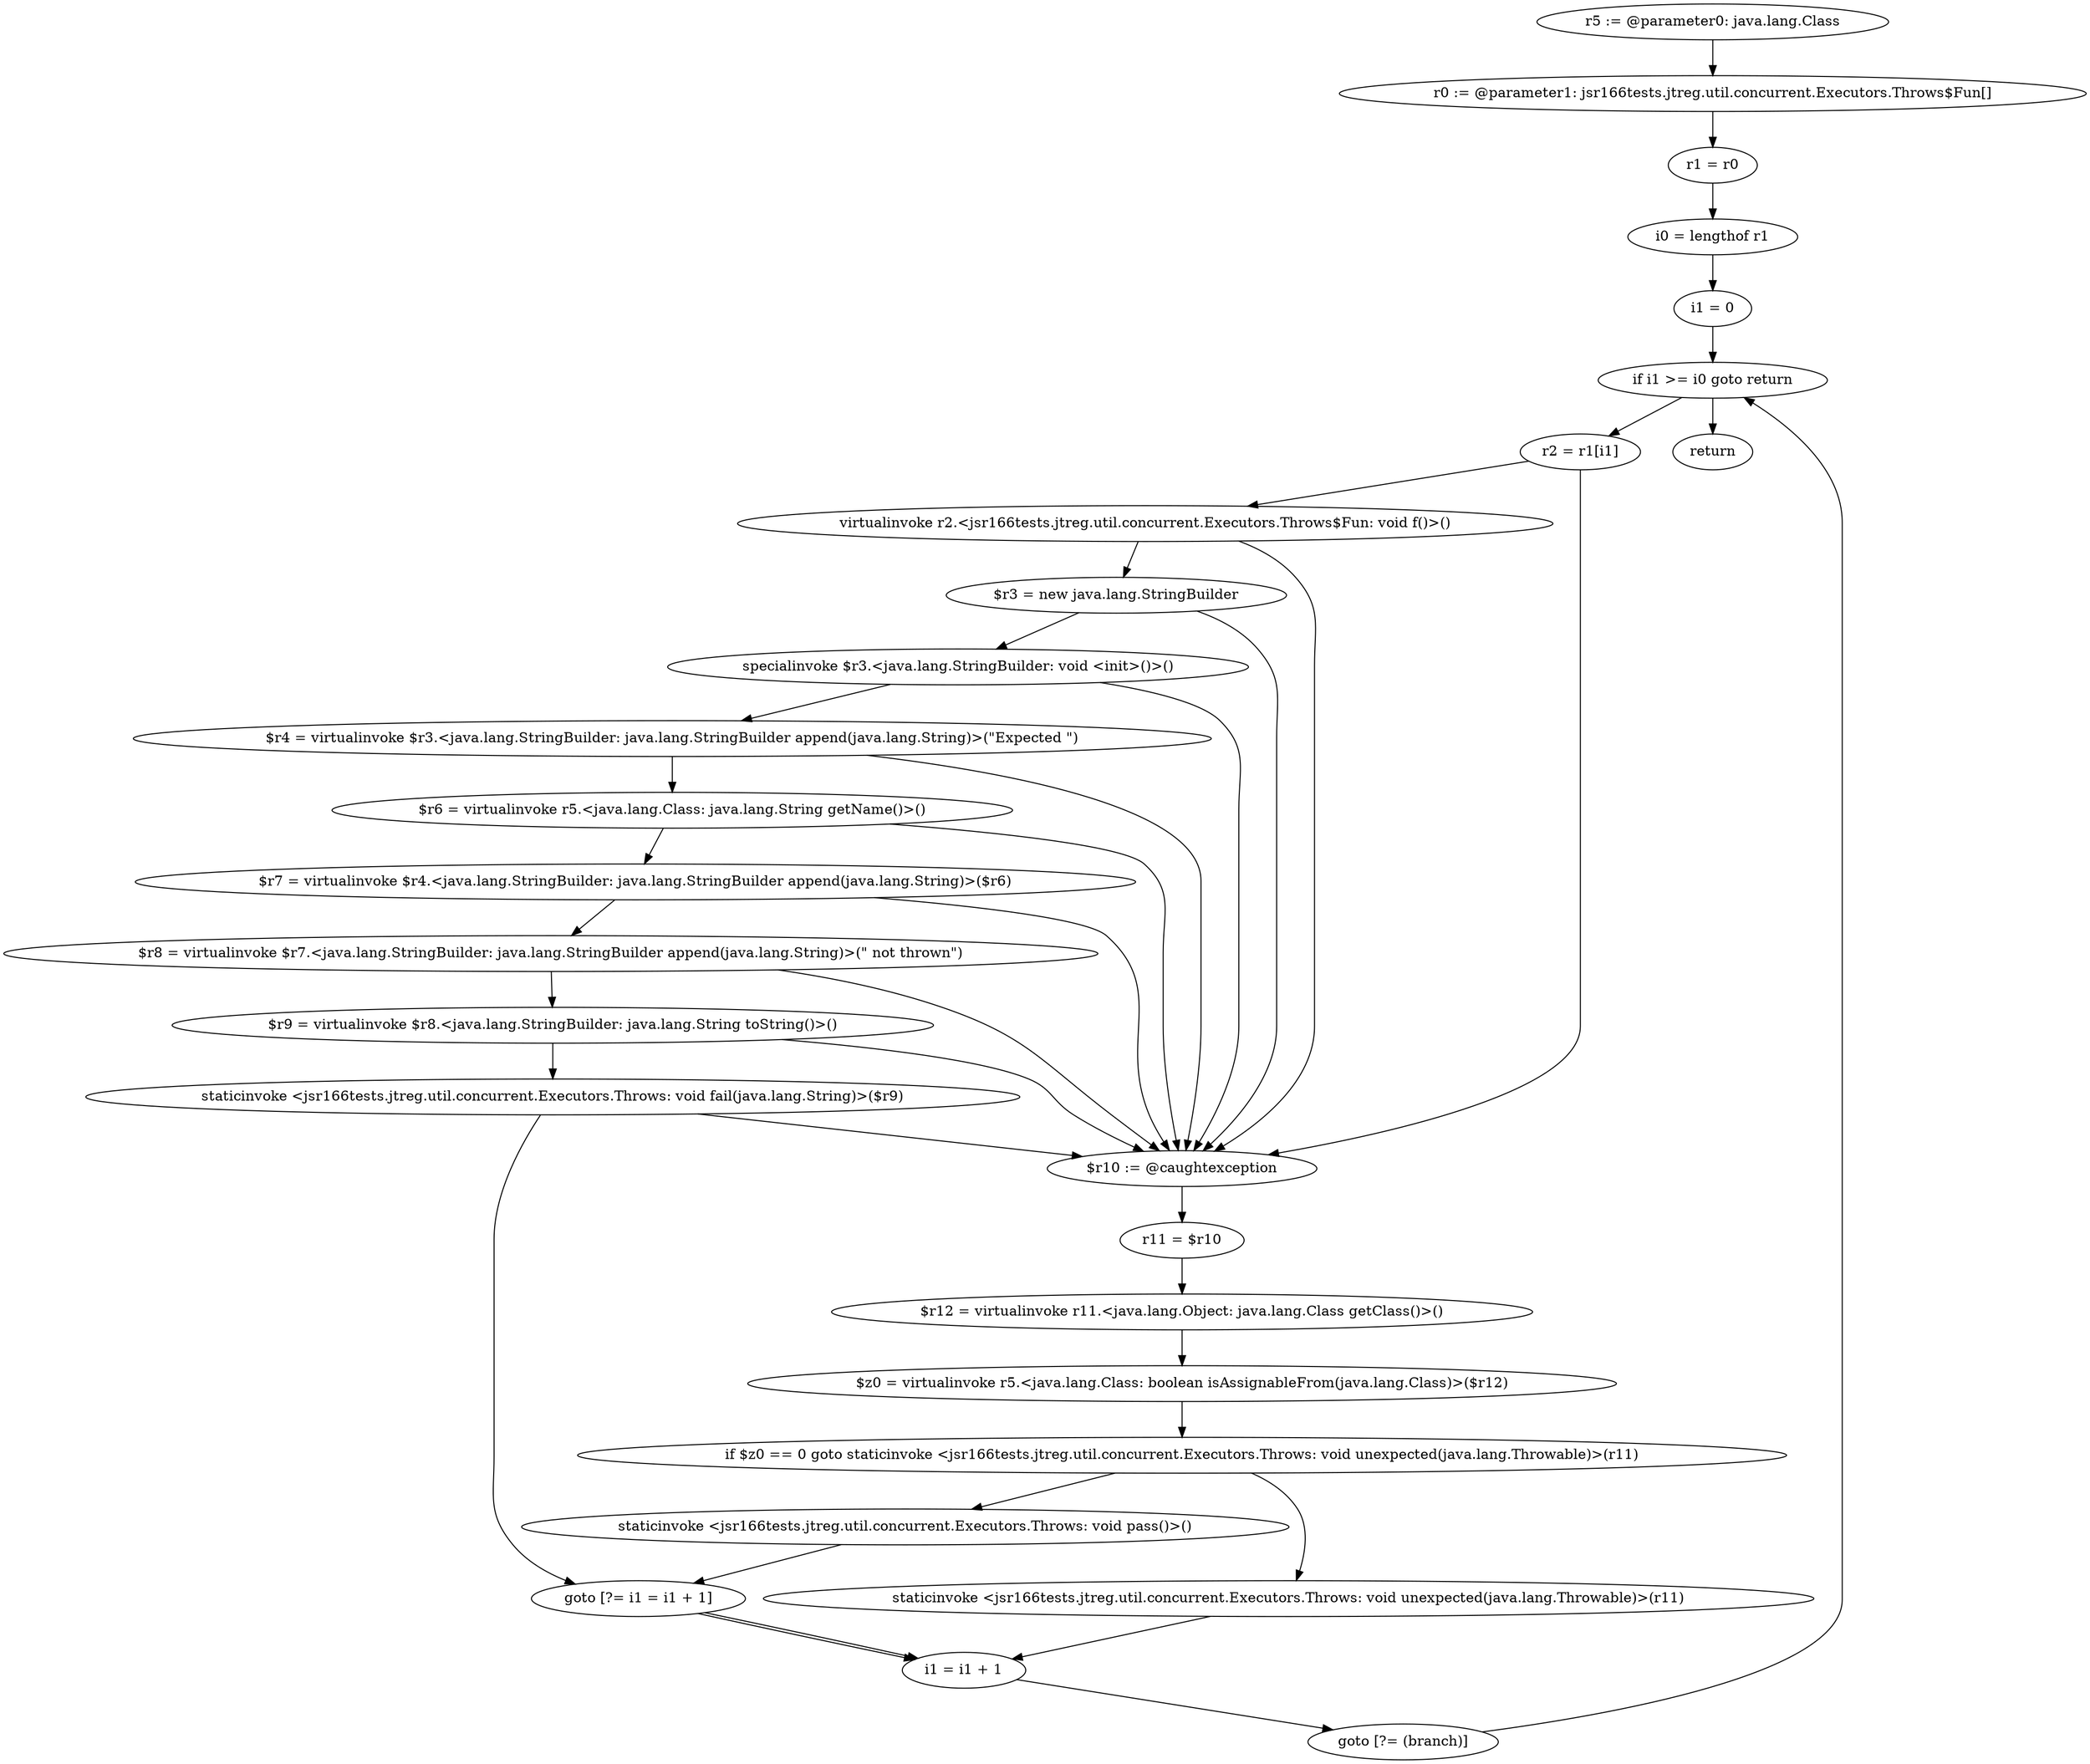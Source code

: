 digraph "unitGraph" {
    "r5 := @parameter0: java.lang.Class"
    "r0 := @parameter1: jsr166tests.jtreg.util.concurrent.Executors.Throws$Fun[]"
    "r1 = r0"
    "i0 = lengthof r1"
    "i1 = 0"
    "if i1 >= i0 goto return"
    "r2 = r1[i1]"
    "virtualinvoke r2.<jsr166tests.jtreg.util.concurrent.Executors.Throws$Fun: void f()>()"
    "$r3 = new java.lang.StringBuilder"
    "specialinvoke $r3.<java.lang.StringBuilder: void <init>()>()"
    "$r4 = virtualinvoke $r3.<java.lang.StringBuilder: java.lang.StringBuilder append(java.lang.String)>(\"Expected \")"
    "$r6 = virtualinvoke r5.<java.lang.Class: java.lang.String getName()>()"
    "$r7 = virtualinvoke $r4.<java.lang.StringBuilder: java.lang.StringBuilder append(java.lang.String)>($r6)"
    "$r8 = virtualinvoke $r7.<java.lang.StringBuilder: java.lang.StringBuilder append(java.lang.String)>(\" not thrown\")"
    "$r9 = virtualinvoke $r8.<java.lang.StringBuilder: java.lang.String toString()>()"
    "staticinvoke <jsr166tests.jtreg.util.concurrent.Executors.Throws: void fail(java.lang.String)>($r9)"
    "goto [?= i1 = i1 + 1]"
    "$r10 := @caughtexception"
    "r11 = $r10"
    "$r12 = virtualinvoke r11.<java.lang.Object: java.lang.Class getClass()>()"
    "$z0 = virtualinvoke r5.<java.lang.Class: boolean isAssignableFrom(java.lang.Class)>($r12)"
    "if $z0 == 0 goto staticinvoke <jsr166tests.jtreg.util.concurrent.Executors.Throws: void unexpected(java.lang.Throwable)>(r11)"
    "staticinvoke <jsr166tests.jtreg.util.concurrent.Executors.Throws: void pass()>()"
    "staticinvoke <jsr166tests.jtreg.util.concurrent.Executors.Throws: void unexpected(java.lang.Throwable)>(r11)"
    "i1 = i1 + 1"
    "goto [?= (branch)]"
    "return"
    "r5 := @parameter0: java.lang.Class"->"r0 := @parameter1: jsr166tests.jtreg.util.concurrent.Executors.Throws$Fun[]";
    "r0 := @parameter1: jsr166tests.jtreg.util.concurrent.Executors.Throws$Fun[]"->"r1 = r0";
    "r1 = r0"->"i0 = lengthof r1";
    "i0 = lengthof r1"->"i1 = 0";
    "i1 = 0"->"if i1 >= i0 goto return";
    "if i1 >= i0 goto return"->"r2 = r1[i1]";
    "if i1 >= i0 goto return"->"return";
    "r2 = r1[i1]"->"virtualinvoke r2.<jsr166tests.jtreg.util.concurrent.Executors.Throws$Fun: void f()>()";
    "r2 = r1[i1]"->"$r10 := @caughtexception";
    "virtualinvoke r2.<jsr166tests.jtreg.util.concurrent.Executors.Throws$Fun: void f()>()"->"$r3 = new java.lang.StringBuilder";
    "virtualinvoke r2.<jsr166tests.jtreg.util.concurrent.Executors.Throws$Fun: void f()>()"->"$r10 := @caughtexception";
    "$r3 = new java.lang.StringBuilder"->"specialinvoke $r3.<java.lang.StringBuilder: void <init>()>()";
    "$r3 = new java.lang.StringBuilder"->"$r10 := @caughtexception";
    "specialinvoke $r3.<java.lang.StringBuilder: void <init>()>()"->"$r4 = virtualinvoke $r3.<java.lang.StringBuilder: java.lang.StringBuilder append(java.lang.String)>(\"Expected \")";
    "specialinvoke $r3.<java.lang.StringBuilder: void <init>()>()"->"$r10 := @caughtexception";
    "$r4 = virtualinvoke $r3.<java.lang.StringBuilder: java.lang.StringBuilder append(java.lang.String)>(\"Expected \")"->"$r6 = virtualinvoke r5.<java.lang.Class: java.lang.String getName()>()";
    "$r4 = virtualinvoke $r3.<java.lang.StringBuilder: java.lang.StringBuilder append(java.lang.String)>(\"Expected \")"->"$r10 := @caughtexception";
    "$r6 = virtualinvoke r5.<java.lang.Class: java.lang.String getName()>()"->"$r7 = virtualinvoke $r4.<java.lang.StringBuilder: java.lang.StringBuilder append(java.lang.String)>($r6)";
    "$r6 = virtualinvoke r5.<java.lang.Class: java.lang.String getName()>()"->"$r10 := @caughtexception";
    "$r7 = virtualinvoke $r4.<java.lang.StringBuilder: java.lang.StringBuilder append(java.lang.String)>($r6)"->"$r8 = virtualinvoke $r7.<java.lang.StringBuilder: java.lang.StringBuilder append(java.lang.String)>(\" not thrown\")";
    "$r7 = virtualinvoke $r4.<java.lang.StringBuilder: java.lang.StringBuilder append(java.lang.String)>($r6)"->"$r10 := @caughtexception";
    "$r8 = virtualinvoke $r7.<java.lang.StringBuilder: java.lang.StringBuilder append(java.lang.String)>(\" not thrown\")"->"$r9 = virtualinvoke $r8.<java.lang.StringBuilder: java.lang.String toString()>()";
    "$r8 = virtualinvoke $r7.<java.lang.StringBuilder: java.lang.StringBuilder append(java.lang.String)>(\" not thrown\")"->"$r10 := @caughtexception";
    "$r9 = virtualinvoke $r8.<java.lang.StringBuilder: java.lang.String toString()>()"->"staticinvoke <jsr166tests.jtreg.util.concurrent.Executors.Throws: void fail(java.lang.String)>($r9)";
    "$r9 = virtualinvoke $r8.<java.lang.StringBuilder: java.lang.String toString()>()"->"$r10 := @caughtexception";
    "staticinvoke <jsr166tests.jtreg.util.concurrent.Executors.Throws: void fail(java.lang.String)>($r9)"->"goto [?= i1 = i1 + 1]";
    "staticinvoke <jsr166tests.jtreg.util.concurrent.Executors.Throws: void fail(java.lang.String)>($r9)"->"$r10 := @caughtexception";
    "goto [?= i1 = i1 + 1]"->"i1 = i1 + 1";
    "$r10 := @caughtexception"->"r11 = $r10";
    "r11 = $r10"->"$r12 = virtualinvoke r11.<java.lang.Object: java.lang.Class getClass()>()";
    "$r12 = virtualinvoke r11.<java.lang.Object: java.lang.Class getClass()>()"->"$z0 = virtualinvoke r5.<java.lang.Class: boolean isAssignableFrom(java.lang.Class)>($r12)";
    "$z0 = virtualinvoke r5.<java.lang.Class: boolean isAssignableFrom(java.lang.Class)>($r12)"->"if $z0 == 0 goto staticinvoke <jsr166tests.jtreg.util.concurrent.Executors.Throws: void unexpected(java.lang.Throwable)>(r11)";
    "if $z0 == 0 goto staticinvoke <jsr166tests.jtreg.util.concurrent.Executors.Throws: void unexpected(java.lang.Throwable)>(r11)"->"staticinvoke <jsr166tests.jtreg.util.concurrent.Executors.Throws: void pass()>()";
    "if $z0 == 0 goto staticinvoke <jsr166tests.jtreg.util.concurrent.Executors.Throws: void unexpected(java.lang.Throwable)>(r11)"->"staticinvoke <jsr166tests.jtreg.util.concurrent.Executors.Throws: void unexpected(java.lang.Throwable)>(r11)";
    "staticinvoke <jsr166tests.jtreg.util.concurrent.Executors.Throws: void pass()>()"->"goto [?= i1 = i1 + 1]";
    "goto [?= i1 = i1 + 1]"->"i1 = i1 + 1";
    "staticinvoke <jsr166tests.jtreg.util.concurrent.Executors.Throws: void unexpected(java.lang.Throwable)>(r11)"->"i1 = i1 + 1";
    "i1 = i1 + 1"->"goto [?= (branch)]";
    "goto [?= (branch)]"->"if i1 >= i0 goto return";
}
